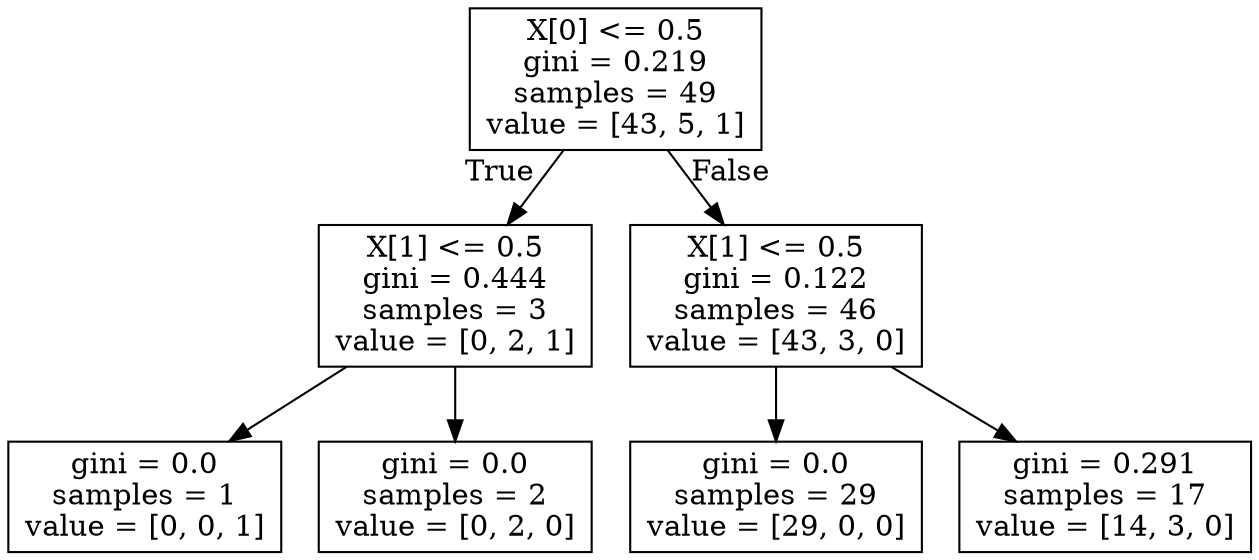digraph Tree {
node [shape=box] ;
0 [label="X[0] <= 0.5\ngini = 0.219\nsamples = 49\nvalue = [43, 5, 1]"] ;
1 [label="X[1] <= 0.5\ngini = 0.444\nsamples = 3\nvalue = [0, 2, 1]"] ;
0 -> 1 [labeldistance=2.5, labelangle=45, headlabel="True"] ;
2 [label="gini = 0.0\nsamples = 1\nvalue = [0, 0, 1]"] ;
1 -> 2 ;
3 [label="gini = 0.0\nsamples = 2\nvalue = [0, 2, 0]"] ;
1 -> 3 ;
4 [label="X[1] <= 0.5\ngini = 0.122\nsamples = 46\nvalue = [43, 3, 0]"] ;
0 -> 4 [labeldistance=2.5, labelangle=-45, headlabel="False"] ;
5 [label="gini = 0.0\nsamples = 29\nvalue = [29, 0, 0]"] ;
4 -> 5 ;
6 [label="gini = 0.291\nsamples = 17\nvalue = [14, 3, 0]"] ;
4 -> 6 ;
}